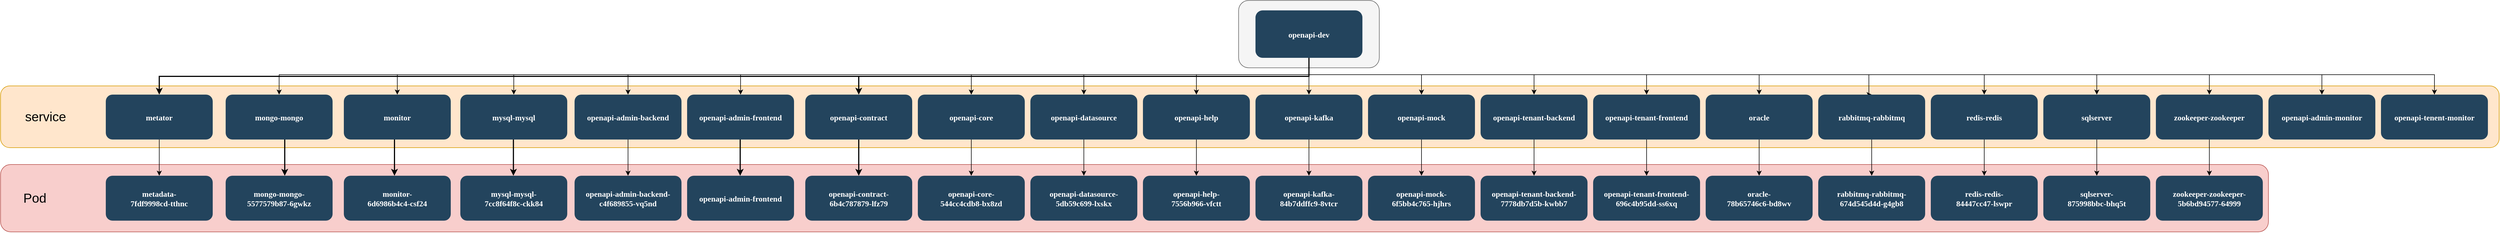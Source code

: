 <mxfile version="14.2.5" type="github">
  <diagram name="Page-1" id="2c0d36ab-eaac-3732-788b-9136903baeff">
    <mxGraphModel dx="3829.5" dy="1064" grid="1" gridSize="10" guides="1" tooltips="1" connect="1" arrows="1" fold="1" page="1" pageScale="1.5" pageWidth="1169" pageHeight="827" background="#ffffff" math="0" shadow="0">
      <root>
        <mxCell id="0" />
        <mxCell id="1" parent="0" />
        <mxCell id="722zc47QyeTokmsCwCPZ-214" value="" style="rounded=1;whiteSpace=wrap;html=1;shadow=0;fillColor=#f5f5f5;strokeColor=#666666;fontColor=#333333;" vertex="1" parent="1">
          <mxGeometry x="2120" y="167.75" width="250" height="120" as="geometry" />
        </mxCell>
        <mxCell id="722zc47QyeTokmsCwCPZ-211" value="" style="rounded=1;whiteSpace=wrap;html=1;shadow=0;fillColor=#f8cecc;strokeColor=#b85450;" vertex="1" parent="1">
          <mxGeometry x="-80" y="460" width="4030" height="120" as="geometry" />
        </mxCell>
        <mxCell id="722zc47QyeTokmsCwCPZ-209" value="" style="rounded=1;whiteSpace=wrap;html=1;shadow=0;fillColor=#ffe6cc;strokeColor=#d79b00;" vertex="1" parent="1">
          <mxGeometry x="-80" y="320" width="4440" height="110" as="geometry" />
        </mxCell>
        <mxCell id="722zc47QyeTokmsCwCPZ-138" style="edgeStyle=orthogonalEdgeStyle;rounded=0;orthogonalLoop=1;jettySize=auto;html=1;entryX=0.5;entryY=0;entryDx=0;entryDy=0;" edge="1" parent="1" source="2" target="722zc47QyeTokmsCwCPZ-137">
          <mxGeometry relative="1" as="geometry">
            <Array as="points">
              <mxPoint x="2245" y="300" />
              <mxPoint x="1035" y="300" />
            </Array>
          </mxGeometry>
        </mxCell>
        <mxCell id="722zc47QyeTokmsCwCPZ-139" style="edgeStyle=orthogonalEdgeStyle;rounded=0;orthogonalLoop=1;jettySize=auto;html=1;entryX=0.5;entryY=0;entryDx=0;entryDy=0;" edge="1" parent="1" source="2" target="12">
          <mxGeometry relative="1" as="geometry">
            <Array as="points">
              <mxPoint x="2245" y="300" />
              <mxPoint x="415" y="300" />
            </Array>
          </mxGeometry>
        </mxCell>
        <mxCell id="722zc47QyeTokmsCwCPZ-140" style="edgeStyle=orthogonalEdgeStyle;rounded=0;orthogonalLoop=1;jettySize=auto;html=1;entryX=0.5;entryY=0;entryDx=0;entryDy=0;" edge="1" parent="1" source="2" target="722zc47QyeTokmsCwCPZ-129">
          <mxGeometry relative="1" as="geometry">
            <Array as="points">
              <mxPoint x="2245" y="300" />
              <mxPoint x="625" y="300" />
            </Array>
          </mxGeometry>
        </mxCell>
        <mxCell id="722zc47QyeTokmsCwCPZ-141" style="edgeStyle=orthogonalEdgeStyle;rounded=0;orthogonalLoop=1;jettySize=auto;html=1;entryX=0.5;entryY=0;entryDx=0;entryDy=0;" edge="1" parent="1" source="2" target="10">
          <mxGeometry relative="1" as="geometry">
            <Array as="points">
              <mxPoint x="2245" y="300" />
              <mxPoint x="832" y="300" />
            </Array>
          </mxGeometry>
        </mxCell>
        <mxCell id="722zc47QyeTokmsCwCPZ-145" style="edgeStyle=orthogonalEdgeStyle;rounded=0;orthogonalLoop=1;jettySize=auto;html=1;entryX=0.5;entryY=0;entryDx=0;entryDy=0;" edge="1" parent="1" source="2" target="722zc47QyeTokmsCwCPZ-144">
          <mxGeometry relative="1" as="geometry">
            <Array as="points">
              <mxPoint x="2245" y="300" />
              <mxPoint x="1235" y="300" />
            </Array>
          </mxGeometry>
        </mxCell>
        <mxCell id="722zc47QyeTokmsCwCPZ-154" style="edgeStyle=orthogonalEdgeStyle;rounded=0;orthogonalLoop=1;jettySize=auto;html=1;entryX=0.5;entryY=0;entryDx=0;entryDy=0;" edge="1" parent="1" source="2" target="722zc47QyeTokmsCwCPZ-153">
          <mxGeometry relative="1" as="geometry">
            <Array as="points">
              <mxPoint x="2245" y="300" />
              <mxPoint x="1645" y="300" />
            </Array>
          </mxGeometry>
        </mxCell>
        <mxCell id="722zc47QyeTokmsCwCPZ-158" style="edgeStyle=orthogonalEdgeStyle;rounded=0;orthogonalLoop=1;jettySize=auto;html=1;" edge="1" parent="1" source="2" target="722zc47QyeTokmsCwCPZ-157">
          <mxGeometry relative="1" as="geometry">
            <Array as="points">
              <mxPoint x="2245" y="300" />
              <mxPoint x="1845" y="300" />
            </Array>
          </mxGeometry>
        </mxCell>
        <mxCell id="722zc47QyeTokmsCwCPZ-163" style="edgeStyle=orthogonalEdgeStyle;rounded=0;orthogonalLoop=1;jettySize=auto;html=1;entryX=0.5;entryY=0;entryDx=0;entryDy=0;" edge="1" parent="1" source="2" target="722zc47QyeTokmsCwCPZ-161">
          <mxGeometry relative="1" as="geometry">
            <Array as="points">
              <mxPoint x="2245" y="300" />
              <mxPoint x="2045" y="300" />
            </Array>
          </mxGeometry>
        </mxCell>
        <mxCell id="722zc47QyeTokmsCwCPZ-167" style="edgeStyle=orthogonalEdgeStyle;rounded=0;orthogonalLoop=1;jettySize=auto;html=1;" edge="1" parent="1" source="2" target="722zc47QyeTokmsCwCPZ-165">
          <mxGeometry relative="1" as="geometry">
            <Array as="points">
              <mxPoint x="2245" y="300" />
              <mxPoint x="2245" y="300" />
            </Array>
          </mxGeometry>
        </mxCell>
        <mxCell id="722zc47QyeTokmsCwCPZ-171" style="edgeStyle=orthogonalEdgeStyle;rounded=0;orthogonalLoop=1;jettySize=auto;html=1;" edge="1" parent="1" source="2" target="722zc47QyeTokmsCwCPZ-169">
          <mxGeometry relative="1" as="geometry">
            <Array as="points">
              <mxPoint x="2245" y="300" />
              <mxPoint x="2445" y="300" />
            </Array>
          </mxGeometry>
        </mxCell>
        <mxCell id="722zc47QyeTokmsCwCPZ-176" style="edgeStyle=orthogonalEdgeStyle;rounded=0;orthogonalLoop=1;jettySize=auto;html=1;entryX=0.5;entryY=0;entryDx=0;entryDy=0;" edge="1" parent="1" source="2" target="722zc47QyeTokmsCwCPZ-172">
          <mxGeometry relative="1" as="geometry">
            <Array as="points">
              <mxPoint x="2245" y="300" />
              <mxPoint x="2645" y="300" />
            </Array>
          </mxGeometry>
        </mxCell>
        <mxCell id="722zc47QyeTokmsCwCPZ-198" style="edgeStyle=orthogonalEdgeStyle;rounded=0;orthogonalLoop=1;jettySize=auto;html=1;" edge="1" parent="1" source="2" target="722zc47QyeTokmsCwCPZ-181">
          <mxGeometry relative="1" as="geometry">
            <Array as="points">
              <mxPoint x="2245" y="300" />
              <mxPoint x="3045" y="300" />
            </Array>
          </mxGeometry>
        </mxCell>
        <mxCell id="722zc47QyeTokmsCwCPZ-199" style="edgeStyle=orthogonalEdgeStyle;rounded=0;orthogonalLoop=1;jettySize=auto;html=1;entryX=0.5;entryY=0;entryDx=0;entryDy=0;" edge="1" parent="1" source="2" target="722zc47QyeTokmsCwCPZ-183">
          <mxGeometry relative="1" as="geometry">
            <mxPoint x="3240" y="320" as="targetPoint" />
            <Array as="points">
              <mxPoint x="2245" y="300" />
              <mxPoint x="3240" y="300" />
              <mxPoint x="3240" y="336" />
            </Array>
          </mxGeometry>
        </mxCell>
        <mxCell id="722zc47QyeTokmsCwCPZ-200" style="edgeStyle=orthogonalEdgeStyle;rounded=0;orthogonalLoop=1;jettySize=auto;html=1;entryX=0.5;entryY=0;entryDx=0;entryDy=0;" edge="1" parent="1" source="2" target="722zc47QyeTokmsCwCPZ-185">
          <mxGeometry relative="1" as="geometry">
            <Array as="points">
              <mxPoint x="2245" y="300" />
              <mxPoint x="3445" y="300" />
            </Array>
          </mxGeometry>
        </mxCell>
        <mxCell id="722zc47QyeTokmsCwCPZ-201" style="edgeStyle=orthogonalEdgeStyle;rounded=0;orthogonalLoop=1;jettySize=auto;html=1;" edge="1" parent="1" source="2" target="722zc47QyeTokmsCwCPZ-187">
          <mxGeometry relative="1" as="geometry">
            <Array as="points">
              <mxPoint x="2245" y="300" />
              <mxPoint x="3645" y="300" />
            </Array>
          </mxGeometry>
        </mxCell>
        <mxCell id="722zc47QyeTokmsCwCPZ-202" style="edgeStyle=orthogonalEdgeStyle;rounded=0;orthogonalLoop=1;jettySize=auto;html=1;" edge="1" parent="1" source="2" target="722zc47QyeTokmsCwCPZ-189">
          <mxGeometry relative="1" as="geometry">
            <Array as="points">
              <mxPoint x="2245" y="300" />
              <mxPoint x="3845" y="300" />
            </Array>
          </mxGeometry>
        </mxCell>
        <mxCell id="722zc47QyeTokmsCwCPZ-203" style="edgeStyle=orthogonalEdgeStyle;rounded=0;orthogonalLoop=1;jettySize=auto;html=1;" edge="1" parent="1" source="2" target="722zc47QyeTokmsCwCPZ-177">
          <mxGeometry relative="1" as="geometry">
            <Array as="points">
              <mxPoint x="2245" y="300" />
              <mxPoint x="2845" y="300" />
            </Array>
          </mxGeometry>
        </mxCell>
        <mxCell id="722zc47QyeTokmsCwCPZ-206" style="edgeStyle=orthogonalEdgeStyle;rounded=0;orthogonalLoop=1;jettySize=auto;html=1;entryX=0.5;entryY=0;entryDx=0;entryDy=0;" edge="1" parent="1" source="2" target="722zc47QyeTokmsCwCPZ-204">
          <mxGeometry relative="1" as="geometry">
            <Array as="points">
              <mxPoint x="2245" y="300" />
              <mxPoint x="4045" y="300" />
            </Array>
          </mxGeometry>
        </mxCell>
        <mxCell id="722zc47QyeTokmsCwCPZ-207" style="edgeStyle=orthogonalEdgeStyle;rounded=0;orthogonalLoop=1;jettySize=auto;html=1;" edge="1" parent="1" source="2" target="722zc47QyeTokmsCwCPZ-205">
          <mxGeometry relative="1" as="geometry">
            <Array as="points">
              <mxPoint x="2245" y="300" />
              <mxPoint x="4245" y="300" />
            </Array>
          </mxGeometry>
        </mxCell>
        <mxCell id="2" value="openapi-dev" style="rounded=1;fillColor=#23445D;gradientColor=none;strokeColor=none;fontColor=#FFFFFF;fontStyle=1;fontFamily=Tahoma;fontSize=14" parent="1" vertex="1">
          <mxGeometry x="2150" y="185.5" width="190" height="84.5" as="geometry" />
        </mxCell>
        <mxCell id="4" value="openapi-contract" style="rounded=1;fillColor=#23445D;gradientColor=none;strokeColor=none;fontColor=#FFFFFF;fontStyle=1;fontFamily=Tahoma;fontSize=14;shadow=0;" parent="1" vertex="1">
          <mxGeometry x="1350.0" y="335.5" width="190" height="80" as="geometry" />
        </mxCell>
        <mxCell id="9" value="" style="edgeStyle=elbowEdgeStyle;elbow=vertical;strokeWidth=2;rounded=0" parent="1" source="2" target="4" edge="1">
          <mxGeometry x="337" y="215.5" width="100" height="100" as="geometry">
            <mxPoint x="337" y="315.5" as="sourcePoint" />
            <mxPoint x="437" y="215.5" as="targetPoint" />
          </mxGeometry>
        </mxCell>
        <mxCell id="10" value="mysql-mysql" style="rounded=1;fillColor=#23445D;gradientColor=none;strokeColor=none;fontColor=#FFFFFF;fontStyle=1;fontFamily=Tahoma;fontSize=14;shadow=0;" parent="1" vertex="1">
          <mxGeometry x="737" y="335.5" width="190" height="80" as="geometry" />
        </mxCell>
        <mxCell id="12" value="mongo-mongo" style="rounded=1;fillColor=#23445D;gradientColor=none;strokeColor=none;fontColor=#FFFFFF;fontStyle=1;fontFamily=Tahoma;fontSize=14;shadow=0;" parent="1" vertex="1">
          <mxGeometry x="320.0" y="335.5" width="190" height="80" as="geometry" />
        </mxCell>
        <mxCell id="13" value="metator" style="rounded=1;fillColor=#23445D;gradientColor=none;strokeColor=none;fontColor=#FFFFFF;fontStyle=1;fontFamily=Tahoma;fontSize=14;shadow=0;" parent="1" vertex="1">
          <mxGeometry x="107" y="335.5" width="190" height="80" as="geometry" />
        </mxCell>
        <mxCell id="61" value="" style="edgeStyle=elbowEdgeStyle;elbow=vertical;strokeWidth=2;rounded=0" parent="1" source="2" target="13" edge="1">
          <mxGeometry x="-23" y="135.5" width="100" height="100" as="geometry">
            <mxPoint x="-23" y="235.5" as="sourcePoint" />
            <mxPoint x="77" y="135.5" as="targetPoint" />
          </mxGeometry>
        </mxCell>
        <mxCell id="101" value="" style="edgeStyle=elbowEdgeStyle;elbow=vertical;strokeWidth=2;rounded=0" parent="1" source="12" edge="1">
          <mxGeometry x="-23" y="135.5" width="100" height="100" as="geometry">
            <mxPoint x="-23" y="235.5" as="sourcePoint" />
            <mxPoint x="425" y="480" as="targetPoint" />
            <Array as="points">
              <mxPoint x="425" y="435" />
            </Array>
          </mxGeometry>
        </mxCell>
        <mxCell id="104" value="" style="edgeStyle=elbowEdgeStyle;elbow=vertical;strokeWidth=2;rounded=0;entryX=0.5;entryY=0;entryDx=0;entryDy=0;" parent="1" source="4" target="722zc47QyeTokmsCwCPZ-152" edge="1">
          <mxGeometry x="-23" y="135.5" width="100" height="100" as="geometry">
            <mxPoint x="-23" y="235.5" as="sourcePoint" />
            <mxPoint x="1457" y="455.5" as="targetPoint" />
          </mxGeometry>
        </mxCell>
        <mxCell id="722zc47QyeTokmsCwCPZ-123" value="" style="endArrow=classic;html=1;exitX=0.5;exitY=1;exitDx=0;exitDy=0;" edge="1" parent="1" source="13">
          <mxGeometry width="50" height="50" relative="1" as="geometry">
            <mxPoint x="230" y="560" as="sourcePoint" />
            <mxPoint x="202" y="480" as="targetPoint" />
          </mxGeometry>
        </mxCell>
        <mxCell id="722zc47QyeTokmsCwCPZ-125" value="metadata-&#xa;7fdf9998cd-tthnc" style="rounded=1;fillColor=#23445D;gradientColor=none;strokeColor=none;fontColor=#FFFFFF;fontStyle=1;fontFamily=Tahoma;fontSize=14" vertex="1" parent="1">
          <mxGeometry x="107" y="480" width="190" height="80" as="geometry" />
        </mxCell>
        <mxCell id="722zc47QyeTokmsCwCPZ-127" value="mongo-mongo-&#xa;5577579b87-6gwkz" style="rounded=1;fillColor=#23445D;gradientColor=none;strokeColor=none;fontColor=#FFFFFF;fontStyle=1;fontFamily=Tahoma;fontSize=14" vertex="1" parent="1">
          <mxGeometry x="320.0" y="480" width="190" height="80" as="geometry" />
        </mxCell>
        <mxCell id="722zc47QyeTokmsCwCPZ-129" value="monitor" style="rounded=1;fillColor=#23445D;gradientColor=none;strokeColor=none;fontColor=#FFFFFF;fontStyle=1;fontFamily=Tahoma;fontSize=14;shadow=0;" vertex="1" parent="1">
          <mxGeometry x="530.0" y="335.5" width="190" height="80" as="geometry" />
        </mxCell>
        <mxCell id="722zc47QyeTokmsCwCPZ-132" value="" style="edgeStyle=elbowEdgeStyle;elbow=vertical;strokeWidth=2;rounded=0" edge="1" parent="1">
          <mxGeometry x="172" y="135.5" width="100" height="100" as="geometry">
            <mxPoint x="620" y="415.5" as="sourcePoint" />
            <mxPoint x="620" y="480" as="targetPoint" />
            <Array as="points">
              <mxPoint x="620" y="435" />
            </Array>
          </mxGeometry>
        </mxCell>
        <mxCell id="722zc47QyeTokmsCwCPZ-133" value="monitor-&#xa;6d6986b4c4-csf24" style="rounded=1;fillColor=#23445D;gradientColor=none;strokeColor=none;fontColor=#FFFFFF;fontStyle=1;fontFamily=Tahoma;fontSize=14" vertex="1" parent="1">
          <mxGeometry x="530.0" y="480" width="190" height="80" as="geometry" />
        </mxCell>
        <mxCell id="722zc47QyeTokmsCwCPZ-134" value="mysql-mysql-&#xa;7cc8f64f8c-ckk84" style="rounded=1;fillColor=#23445D;gradientColor=none;strokeColor=none;fontColor=#FFFFFF;fontStyle=1;fontFamily=Tahoma;fontSize=14" vertex="1" parent="1">
          <mxGeometry x="737" y="480" width="190" height="80" as="geometry" />
        </mxCell>
        <mxCell id="722zc47QyeTokmsCwCPZ-135" value="" style="edgeStyle=elbowEdgeStyle;elbow=vertical;strokeWidth=2;rounded=0" edge="1" parent="1">
          <mxGeometry x="383.33" y="135.5" width="100" height="100" as="geometry">
            <mxPoint x="831.33" y="415.5" as="sourcePoint" />
            <mxPoint x="831.33" y="480" as="targetPoint" />
            <Array as="points">
              <mxPoint x="831.33" y="435" />
            </Array>
          </mxGeometry>
        </mxCell>
        <mxCell id="722zc47QyeTokmsCwCPZ-142" style="edgeStyle=orthogonalEdgeStyle;rounded=0;orthogonalLoop=1;jettySize=auto;html=1;" edge="1" parent="1" source="722zc47QyeTokmsCwCPZ-137">
          <mxGeometry relative="1" as="geometry">
            <mxPoint x="1035" y="480" as="targetPoint" />
          </mxGeometry>
        </mxCell>
        <mxCell id="722zc47QyeTokmsCwCPZ-137" value="openapi-admin-backend" style="rounded=1;fillColor=#23445D;gradientColor=none;strokeColor=none;fontColor=#FFFFFF;fontStyle=1;fontFamily=Tahoma;fontSize=14;shadow=0;" vertex="1" parent="1">
          <mxGeometry x="940" y="335.5" width="190" height="80" as="geometry" />
        </mxCell>
        <mxCell id="722zc47QyeTokmsCwCPZ-143" value="openapi-admin-backend-&#xa;c4f689855-vq5nd" style="rounded=1;fillColor=#23445D;gradientColor=none;strokeColor=none;fontColor=#FFFFFF;fontStyle=1;fontFamily=Tahoma;fontSize=14" vertex="1" parent="1">
          <mxGeometry x="940" y="480" width="190" height="80" as="geometry" />
        </mxCell>
        <mxCell id="722zc47QyeTokmsCwCPZ-144" value="openapi-admin-frontend" style="rounded=1;fillColor=#23445D;gradientColor=none;strokeColor=none;fontColor=#FFFFFF;fontStyle=1;fontFamily=Tahoma;fontSize=14;shadow=0;" vertex="1" parent="1">
          <mxGeometry x="1140" y="335.5" width="190" height="80" as="geometry" />
        </mxCell>
        <mxCell id="722zc47QyeTokmsCwCPZ-147" value="openapi-admin-frontend" style="rounded=1;fillColor=#23445D;gradientColor=none;strokeColor=none;fontColor=#FFFFFF;fontStyle=1;fontFamily=Tahoma;fontSize=14" vertex="1" parent="1">
          <mxGeometry x="1140" y="480" width="190" height="80" as="geometry" />
        </mxCell>
        <mxCell id="722zc47QyeTokmsCwCPZ-151" value="" style="edgeStyle=elbowEdgeStyle;elbow=vertical;strokeWidth=2;rounded=0" edge="1" parent="1">
          <mxGeometry x="786.33" y="135.5" width="100" height="100" as="geometry">
            <mxPoint x="1234.33" y="415.5" as="sourcePoint" />
            <mxPoint x="1234.33" y="480" as="targetPoint" />
            <Array as="points">
              <mxPoint x="1234.33" y="435" />
            </Array>
          </mxGeometry>
        </mxCell>
        <mxCell id="722zc47QyeTokmsCwCPZ-152" value="openapi-contract-&#xa;6b4c787879-lfz79" style="rounded=1;fillColor=#23445D;gradientColor=none;strokeColor=none;fontColor=#FFFFFF;fontStyle=1;fontFamily=Tahoma;fontSize=14" vertex="1" parent="1">
          <mxGeometry x="1350.0" y="480" width="190" height="80" as="geometry" />
        </mxCell>
        <mxCell id="722zc47QyeTokmsCwCPZ-156" style="edgeStyle=orthogonalEdgeStyle;rounded=0;orthogonalLoop=1;jettySize=auto;html=1;entryX=0.5;entryY=0;entryDx=0;entryDy=0;" edge="1" parent="1" source="722zc47QyeTokmsCwCPZ-153" target="722zc47QyeTokmsCwCPZ-155">
          <mxGeometry relative="1" as="geometry" />
        </mxCell>
        <mxCell id="722zc47QyeTokmsCwCPZ-153" value="openapi-core" style="rounded=1;fillColor=#23445D;gradientColor=none;strokeColor=none;fontColor=#FFFFFF;fontStyle=1;fontFamily=Tahoma;fontSize=14;shadow=0;" vertex="1" parent="1">
          <mxGeometry x="1550.0" y="335.5" width="190" height="80" as="geometry" />
        </mxCell>
        <mxCell id="722zc47QyeTokmsCwCPZ-155" value="openapi-core-&#xa;544cc4cdb8-bx8zd" style="rounded=1;fillColor=#23445D;gradientColor=none;strokeColor=none;fontColor=#FFFFFF;fontStyle=1;fontFamily=Tahoma;fontSize=14" vertex="1" parent="1">
          <mxGeometry x="1550.0" y="480" width="190" height="80" as="geometry" />
        </mxCell>
        <mxCell id="722zc47QyeTokmsCwCPZ-160" style="edgeStyle=orthogonalEdgeStyle;rounded=0;orthogonalLoop=1;jettySize=auto;html=1;entryX=0.5;entryY=0;entryDx=0;entryDy=0;" edge="1" parent="1" source="722zc47QyeTokmsCwCPZ-157" target="722zc47QyeTokmsCwCPZ-159">
          <mxGeometry relative="1" as="geometry" />
        </mxCell>
        <mxCell id="722zc47QyeTokmsCwCPZ-157" value="openapi-datasource" style="rounded=1;fillColor=#23445D;gradientColor=none;strokeColor=none;fontColor=#FFFFFF;fontStyle=1;fontFamily=Tahoma;fontSize=14;shadow=0;" vertex="1" parent="1">
          <mxGeometry x="1750.0" y="335.5" width="190" height="80" as="geometry" />
        </mxCell>
        <mxCell id="722zc47QyeTokmsCwCPZ-159" value="openapi-datasource-&#xa;5db59c699-lxskx" style="rounded=1;fillColor=#23445D;gradientColor=none;strokeColor=none;fontColor=#FFFFFF;fontStyle=1;fontFamily=Tahoma;fontSize=14" vertex="1" parent="1">
          <mxGeometry x="1750.0" y="480" width="190" height="80" as="geometry" />
        </mxCell>
        <mxCell id="722zc47QyeTokmsCwCPZ-164" style="edgeStyle=orthogonalEdgeStyle;rounded=0;orthogonalLoop=1;jettySize=auto;html=1;" edge="1" parent="1" source="722zc47QyeTokmsCwCPZ-161" target="722zc47QyeTokmsCwCPZ-162">
          <mxGeometry relative="1" as="geometry" />
        </mxCell>
        <mxCell id="722zc47QyeTokmsCwCPZ-161" value="openapi-help" style="rounded=1;fillColor=#23445D;gradientColor=none;strokeColor=none;fontColor=#FFFFFF;fontStyle=1;fontFamily=Tahoma;fontSize=14;shadow=0;" vertex="1" parent="1">
          <mxGeometry x="1950.0" y="335.5" width="190" height="80" as="geometry" />
        </mxCell>
        <mxCell id="722zc47QyeTokmsCwCPZ-162" value="openapi-help-&#xa;7556b966-vfctt" style="rounded=1;fillColor=#23445D;gradientColor=none;strokeColor=none;fontColor=#FFFFFF;fontStyle=1;fontFamily=Tahoma;fontSize=14" vertex="1" parent="1">
          <mxGeometry x="1950.0" y="480" width="190" height="80" as="geometry" />
        </mxCell>
        <mxCell id="722zc47QyeTokmsCwCPZ-173" style="edgeStyle=orthogonalEdgeStyle;rounded=0;orthogonalLoop=1;jettySize=auto;html=1;entryX=0.5;entryY=0;entryDx=0;entryDy=0;" edge="1" parent="1" source="722zc47QyeTokmsCwCPZ-165" target="722zc47QyeTokmsCwCPZ-166">
          <mxGeometry relative="1" as="geometry" />
        </mxCell>
        <mxCell id="722zc47QyeTokmsCwCPZ-165" value="openapi-kafka" style="rounded=1;fillColor=#23445D;gradientColor=none;strokeColor=none;fontColor=#FFFFFF;fontStyle=1;fontFamily=Tahoma;fontSize=14;shadow=0;" vertex="1" parent="1">
          <mxGeometry x="2150" y="335.5" width="190" height="80" as="geometry" />
        </mxCell>
        <mxCell id="722zc47QyeTokmsCwCPZ-166" value="openapi-kafka-&#xa;84b7ddffc9-8vtcr" style="rounded=1;fillColor=#23445D;gradientColor=none;strokeColor=none;fontColor=#FFFFFF;fontStyle=1;fontFamily=Tahoma;fontSize=14" vertex="1" parent="1">
          <mxGeometry x="2150" y="480" width="190" height="80" as="geometry" />
        </mxCell>
        <mxCell id="722zc47QyeTokmsCwCPZ-174" style="edgeStyle=orthogonalEdgeStyle;rounded=0;orthogonalLoop=1;jettySize=auto;html=1;" edge="1" parent="1" source="722zc47QyeTokmsCwCPZ-169" target="722zc47QyeTokmsCwCPZ-170">
          <mxGeometry relative="1" as="geometry" />
        </mxCell>
        <mxCell id="722zc47QyeTokmsCwCPZ-169" value="openapi-mock" style="rounded=1;fillColor=#23445D;gradientColor=none;strokeColor=none;fontColor=#FFFFFF;fontStyle=1;fontFamily=Tahoma;fontSize=14;shadow=0;" vertex="1" parent="1">
          <mxGeometry x="2350" y="335.5" width="190" height="80" as="geometry" />
        </mxCell>
        <mxCell id="722zc47QyeTokmsCwCPZ-170" value="openapi-mock-&#xa;6f5bb4c765-hjhrs" style="rounded=1;fillColor=#23445D;gradientColor=none;strokeColor=none;fontColor=#FFFFFF;fontStyle=1;fontFamily=Tahoma;fontSize=14" vertex="1" parent="1">
          <mxGeometry x="2350" y="480" width="190" height="80" as="geometry" />
        </mxCell>
        <mxCell id="722zc47QyeTokmsCwCPZ-191" style="edgeStyle=orthogonalEdgeStyle;rounded=0;orthogonalLoop=1;jettySize=auto;html=1;entryX=0.5;entryY=0;entryDx=0;entryDy=0;" edge="1" parent="1" source="722zc47QyeTokmsCwCPZ-172" target="722zc47QyeTokmsCwCPZ-175">
          <mxGeometry relative="1" as="geometry" />
        </mxCell>
        <mxCell id="722zc47QyeTokmsCwCPZ-172" value="openapi-tenant-backend" style="rounded=1;fillColor=#23445D;gradientColor=none;strokeColor=none;fontColor=#FFFFFF;fontStyle=1;fontFamily=Tahoma;fontSize=14;shadow=0;" vertex="1" parent="1">
          <mxGeometry x="2550" y="335.5" width="190" height="80" as="geometry" />
        </mxCell>
        <mxCell id="722zc47QyeTokmsCwCPZ-175" value="openapi-tenant-backend-&#xa;7778db7d5b-kwbb7" style="rounded=1;fillColor=#23445D;gradientColor=none;strokeColor=none;fontColor=#FFFFFF;fontStyle=1;fontFamily=Tahoma;fontSize=14" vertex="1" parent="1">
          <mxGeometry x="2550" y="480" width="190" height="80" as="geometry" />
        </mxCell>
        <mxCell id="722zc47QyeTokmsCwCPZ-192" style="edgeStyle=orthogonalEdgeStyle;rounded=0;orthogonalLoop=1;jettySize=auto;html=1;" edge="1" parent="1" source="722zc47QyeTokmsCwCPZ-177" target="722zc47QyeTokmsCwCPZ-179">
          <mxGeometry relative="1" as="geometry" />
        </mxCell>
        <mxCell id="722zc47QyeTokmsCwCPZ-177" value="openapi-tenant-frontend" style="rounded=1;fillColor=#23445D;gradientColor=none;strokeColor=none;fontColor=#FFFFFF;fontStyle=1;fontFamily=Tahoma;fontSize=14;shadow=0;" vertex="1" parent="1">
          <mxGeometry x="2750" y="335.5" width="190" height="80" as="geometry" />
        </mxCell>
        <mxCell id="722zc47QyeTokmsCwCPZ-179" value="openapi-tenant-frontend-&#xa;696c4b95dd-ss6xq" style="rounded=1;fillColor=#23445D;gradientColor=none;strokeColor=none;fontColor=#FFFFFF;fontStyle=1;fontFamily=Tahoma;fontSize=14" vertex="1" parent="1">
          <mxGeometry x="2750" y="480" width="190" height="80" as="geometry" />
        </mxCell>
        <mxCell id="722zc47QyeTokmsCwCPZ-180" style="edgeStyle=orthogonalEdgeStyle;rounded=0;orthogonalLoop=1;jettySize=auto;html=1;exitX=0.5;exitY=1;exitDx=0;exitDy=0;shadow=0;" edge="1" parent="1" source="722zc47QyeTokmsCwCPZ-177" target="722zc47QyeTokmsCwCPZ-177">
          <mxGeometry relative="1" as="geometry" />
        </mxCell>
        <mxCell id="722zc47QyeTokmsCwCPZ-193" style="edgeStyle=orthogonalEdgeStyle;rounded=0;orthogonalLoop=1;jettySize=auto;html=1;" edge="1" parent="1" source="722zc47QyeTokmsCwCPZ-181" target="722zc47QyeTokmsCwCPZ-182">
          <mxGeometry relative="1" as="geometry" />
        </mxCell>
        <mxCell id="722zc47QyeTokmsCwCPZ-181" value="oracle" style="rounded=1;fillColor=#23445D;gradientColor=none;strokeColor=none;fontColor=#FFFFFF;fontStyle=1;fontFamily=Tahoma;fontSize=14;shadow=0;" vertex="1" parent="1">
          <mxGeometry x="2950" y="335.5" width="190" height="80" as="geometry" />
        </mxCell>
        <mxCell id="722zc47QyeTokmsCwCPZ-182" value="oracle-&#xa;78b65746c6-bd8wv" style="rounded=1;fillColor=#23445D;gradientColor=none;strokeColor=none;fontColor=#FFFFFF;fontStyle=1;fontFamily=Tahoma;fontSize=14" vertex="1" parent="1">
          <mxGeometry x="2950" y="480" width="190" height="80" as="geometry" />
        </mxCell>
        <mxCell id="722zc47QyeTokmsCwCPZ-194" style="edgeStyle=orthogonalEdgeStyle;rounded=0;orthogonalLoop=1;jettySize=auto;html=1;" edge="1" parent="1" source="722zc47QyeTokmsCwCPZ-183" target="722zc47QyeTokmsCwCPZ-184">
          <mxGeometry relative="1" as="geometry" />
        </mxCell>
        <mxCell id="722zc47QyeTokmsCwCPZ-183" value="rabbitmq-rabbitmq" style="rounded=1;fillColor=#23445D;gradientColor=none;strokeColor=none;fontColor=#FFFFFF;fontStyle=1;fontFamily=Tahoma;fontSize=14;shadow=0;" vertex="1" parent="1">
          <mxGeometry x="3150" y="335.5" width="190" height="80" as="geometry" />
        </mxCell>
        <mxCell id="722zc47QyeTokmsCwCPZ-184" value="rabbitmq-rabbitmq-&#xa;674d545d4d-g4gb8" style="rounded=1;fillColor=#23445D;gradientColor=none;strokeColor=none;fontColor=#FFFFFF;fontStyle=1;fontFamily=Tahoma;fontSize=14" vertex="1" parent="1">
          <mxGeometry x="3150" y="480" width="190" height="80" as="geometry" />
        </mxCell>
        <mxCell id="722zc47QyeTokmsCwCPZ-195" style="edgeStyle=orthogonalEdgeStyle;rounded=0;orthogonalLoop=1;jettySize=auto;html=1;entryX=0.5;entryY=0;entryDx=0;entryDy=0;" edge="1" parent="1" source="722zc47QyeTokmsCwCPZ-185" target="722zc47QyeTokmsCwCPZ-186">
          <mxGeometry relative="1" as="geometry" />
        </mxCell>
        <mxCell id="722zc47QyeTokmsCwCPZ-185" value="redis-redis" style="rounded=1;fillColor=#23445D;gradientColor=none;strokeColor=none;fontColor=#FFFFFF;fontStyle=1;fontFamily=Tahoma;fontSize=14;shadow=0;" vertex="1" parent="1">
          <mxGeometry x="3350" y="335.5" width="190" height="80" as="geometry" />
        </mxCell>
        <mxCell id="722zc47QyeTokmsCwCPZ-186" value="redis-redis-&#xa;84447cc47-lswpr" style="rounded=1;fillColor=#23445D;gradientColor=none;strokeColor=none;fontColor=#FFFFFF;fontStyle=1;fontFamily=Tahoma;fontSize=14" vertex="1" parent="1">
          <mxGeometry x="3350" y="480" width="190" height="80" as="geometry" />
        </mxCell>
        <mxCell id="722zc47QyeTokmsCwCPZ-196" style="edgeStyle=orthogonalEdgeStyle;rounded=0;orthogonalLoop=1;jettySize=auto;html=1;entryX=0.5;entryY=0;entryDx=0;entryDy=0;" edge="1" parent="1" source="722zc47QyeTokmsCwCPZ-187" target="722zc47QyeTokmsCwCPZ-188">
          <mxGeometry relative="1" as="geometry" />
        </mxCell>
        <mxCell id="722zc47QyeTokmsCwCPZ-187" value="sqlserver" style="rounded=1;fillColor=#23445D;gradientColor=none;strokeColor=none;fontColor=#FFFFFF;fontStyle=1;fontFamily=Tahoma;fontSize=14;shadow=0;" vertex="1" parent="1">
          <mxGeometry x="3550" y="335.5" width="190" height="80" as="geometry" />
        </mxCell>
        <mxCell id="722zc47QyeTokmsCwCPZ-188" value="sqlserver-&#xa;875998bbc-bhq5t" style="rounded=1;fillColor=#23445D;gradientColor=none;strokeColor=none;fontColor=#FFFFFF;fontStyle=1;fontFamily=Tahoma;fontSize=14" vertex="1" parent="1">
          <mxGeometry x="3550" y="480" width="190" height="80" as="geometry" />
        </mxCell>
        <mxCell id="722zc47QyeTokmsCwCPZ-197" style="edgeStyle=orthogonalEdgeStyle;rounded=0;orthogonalLoop=1;jettySize=auto;html=1;entryX=0.5;entryY=0;entryDx=0;entryDy=0;" edge="1" parent="1" source="722zc47QyeTokmsCwCPZ-189" target="722zc47QyeTokmsCwCPZ-190">
          <mxGeometry relative="1" as="geometry" />
        </mxCell>
        <mxCell id="722zc47QyeTokmsCwCPZ-189" value="zookeeper-zookeeper" style="rounded=1;fillColor=#23445D;gradientColor=none;strokeColor=none;fontColor=#FFFFFF;fontStyle=1;fontFamily=Tahoma;fontSize=14;shadow=0;" vertex="1" parent="1">
          <mxGeometry x="3750" y="335.5" width="190" height="80" as="geometry" />
        </mxCell>
        <mxCell id="722zc47QyeTokmsCwCPZ-190" value="zookeeper-zookeeper-&#xa;5b6bd94577-64999" style="rounded=1;fillColor=#23445D;gradientColor=none;strokeColor=none;fontColor=#FFFFFF;fontStyle=1;fontFamily=Tahoma;fontSize=14" vertex="1" parent="1">
          <mxGeometry x="3750" y="480" width="190" height="80" as="geometry" />
        </mxCell>
        <mxCell id="722zc47QyeTokmsCwCPZ-204" value="openapi-admin-monitor" style="rounded=1;fillColor=#23445D;gradientColor=none;strokeColor=none;fontColor=#FFFFFF;fontStyle=1;fontFamily=Tahoma;fontSize=14;shadow=0;" vertex="1" parent="1">
          <mxGeometry x="3950" y="335.5" width="190" height="80" as="geometry" />
        </mxCell>
        <mxCell id="722zc47QyeTokmsCwCPZ-205" value="openapi-tenent-monitor" style="rounded=1;fillColor=#23445D;gradientColor=none;strokeColor=none;fontColor=#FFFFFF;fontStyle=1;fontFamily=Tahoma;fontSize=14;shadow=0;" vertex="1" parent="1">
          <mxGeometry x="4150" y="335.5" width="190" height="80" as="geometry" />
        </mxCell>
        <mxCell id="722zc47QyeTokmsCwCPZ-210" value="&lt;font style=&quot;font-size: 23px&quot;&gt;service&lt;/font&gt;" style="text;html=1;strokeColor=none;fillColor=none;align=center;verticalAlign=middle;whiteSpace=wrap;rounded=0;shadow=0;" vertex="1" parent="1">
          <mxGeometry x="-20" y="365" width="40" height="20" as="geometry" />
        </mxCell>
        <mxCell id="722zc47QyeTokmsCwCPZ-212" value="&lt;font style=&quot;font-size: 23px&quot;&gt;Pod&lt;/font&gt;" style="text;html=1;strokeColor=none;fillColor=none;align=center;verticalAlign=middle;whiteSpace=wrap;rounded=0;shadow=0;" vertex="1" parent="1">
          <mxGeometry x="-39.5" y="510" width="40" height="20" as="geometry" />
        </mxCell>
      </root>
    </mxGraphModel>
  </diagram>
</mxfile>
